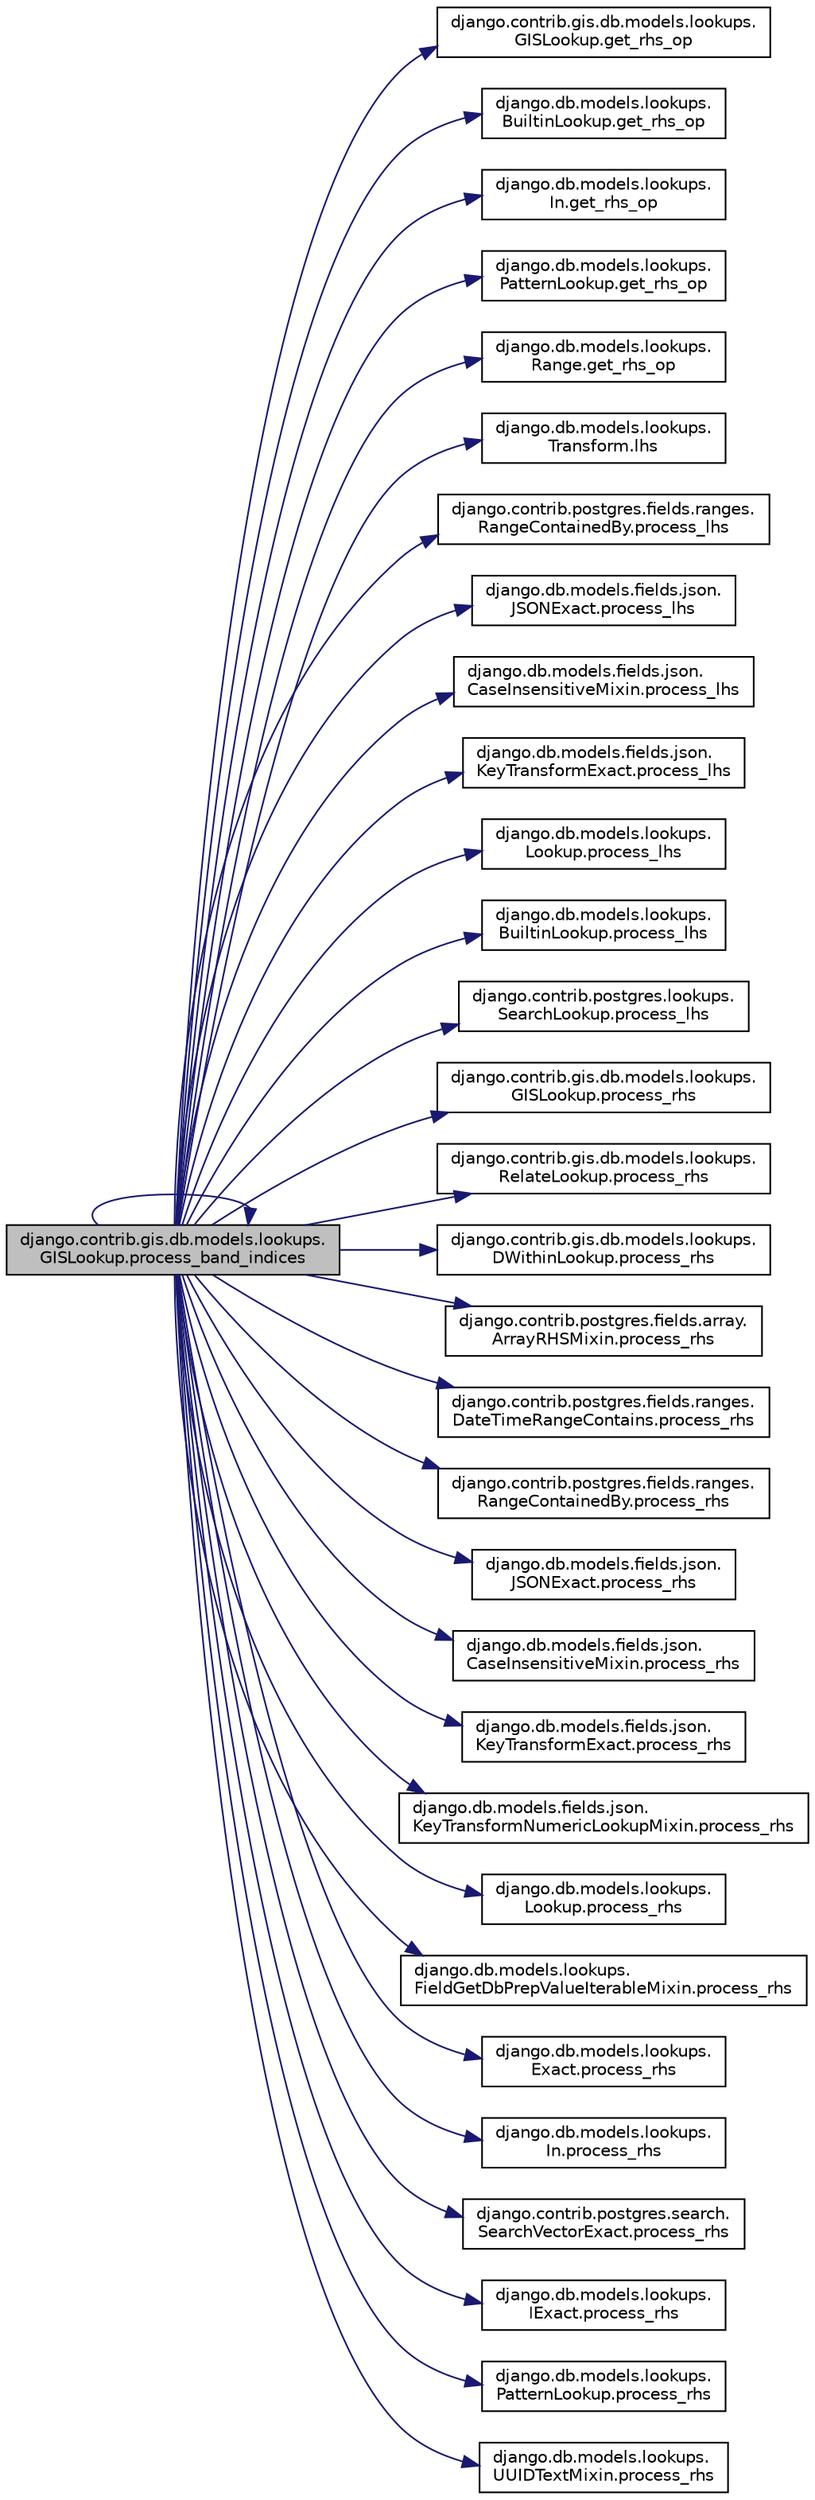 digraph "django.contrib.gis.db.models.lookups.GISLookup.process_band_indices"
{
 // LATEX_PDF_SIZE
  edge [fontname="Helvetica",fontsize="10",labelfontname="Helvetica",labelfontsize="10"];
  node [fontname="Helvetica",fontsize="10",shape=record];
  rankdir="LR";
  Node1 [label="django.contrib.gis.db.models.lookups.\lGISLookup.process_band_indices",height=0.2,width=0.4,color="black", fillcolor="grey75", style="filled", fontcolor="black",tooltip=" "];
  Node1 -> Node2 [color="midnightblue",fontsize="10",style="solid",fontname="Helvetica"];
  Node2 [label="django.contrib.gis.db.models.lookups.\lGISLookup.get_rhs_op",height=0.2,width=0.4,color="black", fillcolor="white", style="filled",URL="$dd/ddb/classdjango_1_1contrib_1_1gis_1_1db_1_1models_1_1lookups_1_1_g_i_s_lookup.html#a505e94e9784b0b7fb9333da06a76c08b",tooltip=" "];
  Node1 -> Node3 [color="midnightblue",fontsize="10",style="solid",fontname="Helvetica"];
  Node3 [label="django.db.models.lookups.\lBuiltinLookup.get_rhs_op",height=0.2,width=0.4,color="black", fillcolor="white", style="filled",URL="$dd/daa/classdjango_1_1db_1_1models_1_1lookups_1_1_builtin_lookup.html#a02c430bb1c1dd12ed358b34549b2a5d8",tooltip=" "];
  Node1 -> Node4 [color="midnightblue",fontsize="10",style="solid",fontname="Helvetica"];
  Node4 [label="django.db.models.lookups.\lIn.get_rhs_op",height=0.2,width=0.4,color="black", fillcolor="white", style="filled",URL="$da/dc2/classdjango_1_1db_1_1models_1_1lookups_1_1_in.html#a27aecc136e27e86d9ed85a2b0d5f0be8",tooltip=" "];
  Node1 -> Node5 [color="midnightblue",fontsize="10",style="solid",fontname="Helvetica"];
  Node5 [label="django.db.models.lookups.\lPatternLookup.get_rhs_op",height=0.2,width=0.4,color="black", fillcolor="white", style="filled",URL="$d6/d34/classdjango_1_1db_1_1models_1_1lookups_1_1_pattern_lookup.html#a39181f41d0ae4c8e8df394072fa9ab80",tooltip=" "];
  Node1 -> Node6 [color="midnightblue",fontsize="10",style="solid",fontname="Helvetica"];
  Node6 [label="django.db.models.lookups.\lRange.get_rhs_op",height=0.2,width=0.4,color="black", fillcolor="white", style="filled",URL="$da/da2/classdjango_1_1db_1_1models_1_1lookups_1_1_range.html#a416170d18ac64bf1d0abffc52f824d13",tooltip=" "];
  Node1 -> Node7 [color="midnightblue",fontsize="10",style="solid",fontname="Helvetica"];
  Node7 [label="django.db.models.lookups.\lTransform.lhs",height=0.2,width=0.4,color="black", fillcolor="white", style="filled",URL="$df/dd9/classdjango_1_1db_1_1models_1_1lookups_1_1_transform.html#abfb557c0b09448b1119ac1723099b43e",tooltip=" "];
  Node1 -> Node1 [color="midnightblue",fontsize="10",style="solid",fontname="Helvetica"];
  Node1 -> Node8 [color="midnightblue",fontsize="10",style="solid",fontname="Helvetica"];
  Node8 [label="django.contrib.postgres.fields.ranges.\lRangeContainedBy.process_lhs",height=0.2,width=0.4,color="black", fillcolor="white", style="filled",URL="$da/d11/classdjango_1_1contrib_1_1postgres_1_1fields_1_1ranges_1_1_range_contained_by.html#ac54491e29a785ee60a9f22241ac5194f",tooltip=" "];
  Node1 -> Node9 [color="midnightblue",fontsize="10",style="solid",fontname="Helvetica"];
  Node9 [label="django.db.models.fields.json.\lJSONExact.process_lhs",height=0.2,width=0.4,color="black", fillcolor="white", style="filled",URL="$de/d13/classdjango_1_1db_1_1models_1_1fields_1_1json_1_1_j_s_o_n_exact.html#abc178602cade973dd807a3413c6da5de",tooltip=" "];
  Node1 -> Node10 [color="midnightblue",fontsize="10",style="solid",fontname="Helvetica"];
  Node10 [label="django.db.models.fields.json.\lCaseInsensitiveMixin.process_lhs",height=0.2,width=0.4,color="black", fillcolor="white", style="filled",URL="$d1/d30/classdjango_1_1db_1_1models_1_1fields_1_1json_1_1_case_insensitive_mixin.html#acccd16b28a4f3accb10f71482c658b66",tooltip=" "];
  Node1 -> Node11 [color="midnightblue",fontsize="10",style="solid",fontname="Helvetica"];
  Node11 [label="django.db.models.fields.json.\lKeyTransformExact.process_lhs",height=0.2,width=0.4,color="black", fillcolor="white", style="filled",URL="$da/d10/classdjango_1_1db_1_1models_1_1fields_1_1json_1_1_key_transform_exact.html#a9167609ca72733552abd317f5967a4a0",tooltip=" "];
  Node1 -> Node12 [color="midnightblue",fontsize="10",style="solid",fontname="Helvetica"];
  Node12 [label="django.db.models.lookups.\lLookup.process_lhs",height=0.2,width=0.4,color="black", fillcolor="white", style="filled",URL="$dd/de0/classdjango_1_1db_1_1models_1_1lookups_1_1_lookup.html#a475a3d32291831c9dfa418ab8f8c7c0e",tooltip=" "];
  Node1 -> Node13 [color="midnightblue",fontsize="10",style="solid",fontname="Helvetica"];
  Node13 [label="django.db.models.lookups.\lBuiltinLookup.process_lhs",height=0.2,width=0.4,color="black", fillcolor="white", style="filled",URL="$dd/daa/classdjango_1_1db_1_1models_1_1lookups_1_1_builtin_lookup.html#aacb0be834c5dcc3420ba717c6ec43e80",tooltip=" "];
  Node1 -> Node14 [color="midnightblue",fontsize="10",style="solid",fontname="Helvetica"];
  Node14 [label="django.contrib.postgres.lookups.\lSearchLookup.process_lhs",height=0.2,width=0.4,color="black", fillcolor="white", style="filled",URL="$d2/d51/classdjango_1_1contrib_1_1postgres_1_1lookups_1_1_search_lookup.html#a47131f0abbe8d9471f79df8c7ce13359",tooltip=" "];
  Node1 -> Node15 [color="midnightblue",fontsize="10",style="solid",fontname="Helvetica"];
  Node15 [label="django.contrib.gis.db.models.lookups.\lGISLookup.process_rhs",height=0.2,width=0.4,color="black", fillcolor="white", style="filled",URL="$dd/ddb/classdjango_1_1contrib_1_1gis_1_1db_1_1models_1_1lookups_1_1_g_i_s_lookup.html#aadb7460b763aae40c46425fe1202b6e1",tooltip=" "];
  Node1 -> Node16 [color="midnightblue",fontsize="10",style="solid",fontname="Helvetica"];
  Node16 [label="django.contrib.gis.db.models.lookups.\lRelateLookup.process_rhs",height=0.2,width=0.4,color="black", fillcolor="white", style="filled",URL="$da/df7/classdjango_1_1contrib_1_1gis_1_1db_1_1models_1_1lookups_1_1_relate_lookup.html#a9c67da764c1663738634159f22ccef46",tooltip=" "];
  Node1 -> Node17 [color="midnightblue",fontsize="10",style="solid",fontname="Helvetica"];
  Node17 [label="django.contrib.gis.db.models.lookups.\lDWithinLookup.process_rhs",height=0.2,width=0.4,color="black", fillcolor="white", style="filled",URL="$dc/d45/classdjango_1_1contrib_1_1gis_1_1db_1_1models_1_1lookups_1_1_d_within_lookup.html#a23ca31ccd9e2be68dc8a702fdc59e38f",tooltip=" "];
  Node1 -> Node18 [color="midnightblue",fontsize="10",style="solid",fontname="Helvetica"];
  Node18 [label="django.contrib.postgres.fields.array.\lArrayRHSMixin.process_rhs",height=0.2,width=0.4,color="black", fillcolor="white", style="filled",URL="$db/d6d/classdjango_1_1contrib_1_1postgres_1_1fields_1_1array_1_1_array_r_h_s_mixin.html#ac6868d59f9c355680a705f24011c2cc1",tooltip=" "];
  Node1 -> Node19 [color="midnightblue",fontsize="10",style="solid",fontname="Helvetica"];
  Node19 [label="django.contrib.postgres.fields.ranges.\lDateTimeRangeContains.process_rhs",height=0.2,width=0.4,color="black", fillcolor="white", style="filled",URL="$d2/de6/classdjango_1_1contrib_1_1postgres_1_1fields_1_1ranges_1_1_date_time_range_contains.html#ae0bf6054706e9366a996ad0a52161024",tooltip=" "];
  Node1 -> Node20 [color="midnightblue",fontsize="10",style="solid",fontname="Helvetica"];
  Node20 [label="django.contrib.postgres.fields.ranges.\lRangeContainedBy.process_rhs",height=0.2,width=0.4,color="black", fillcolor="white", style="filled",URL="$da/d11/classdjango_1_1contrib_1_1postgres_1_1fields_1_1ranges_1_1_range_contained_by.html#a21e7a4fcf28b97cd3c1bad82032292c9",tooltip=" "];
  Node1 -> Node21 [color="midnightblue",fontsize="10",style="solid",fontname="Helvetica"];
  Node21 [label="django.db.models.fields.json.\lJSONExact.process_rhs",height=0.2,width=0.4,color="black", fillcolor="white", style="filled",URL="$de/d13/classdjango_1_1db_1_1models_1_1fields_1_1json_1_1_j_s_o_n_exact.html#acc64c6fa3dafd7b3f3c6f6e832200265",tooltip=" "];
  Node1 -> Node22 [color="midnightblue",fontsize="10",style="solid",fontname="Helvetica"];
  Node22 [label="django.db.models.fields.json.\lCaseInsensitiveMixin.process_rhs",height=0.2,width=0.4,color="black", fillcolor="white", style="filled",URL="$d1/d30/classdjango_1_1db_1_1models_1_1fields_1_1json_1_1_case_insensitive_mixin.html#ae7d0747d265d133fb83f17e1957360af",tooltip=" "];
  Node1 -> Node23 [color="midnightblue",fontsize="10",style="solid",fontname="Helvetica"];
  Node23 [label="django.db.models.fields.json.\lKeyTransformExact.process_rhs",height=0.2,width=0.4,color="black", fillcolor="white", style="filled",URL="$da/d10/classdjango_1_1db_1_1models_1_1fields_1_1json_1_1_key_transform_exact.html#ac53a7a8d409c7333dc98722169871c9a",tooltip=" "];
  Node1 -> Node24 [color="midnightblue",fontsize="10",style="solid",fontname="Helvetica"];
  Node24 [label="django.db.models.fields.json.\lKeyTransformNumericLookupMixin.process_rhs",height=0.2,width=0.4,color="black", fillcolor="white", style="filled",URL="$d2/d31/classdjango_1_1db_1_1models_1_1fields_1_1json_1_1_key_transform_numeric_lookup_mixin.html#ab6a189299818ff4858883400b2c00b81",tooltip=" "];
  Node1 -> Node25 [color="midnightblue",fontsize="10",style="solid",fontname="Helvetica"];
  Node25 [label="django.db.models.lookups.\lLookup.process_rhs",height=0.2,width=0.4,color="black", fillcolor="white", style="filled",URL="$dd/de0/classdjango_1_1db_1_1models_1_1lookups_1_1_lookup.html#ad0ea3e186bc6f41f266c8c96daa1b01e",tooltip=" "];
  Node1 -> Node26 [color="midnightblue",fontsize="10",style="solid",fontname="Helvetica"];
  Node26 [label="django.db.models.lookups.\lFieldGetDbPrepValueIterableMixin.process_rhs",height=0.2,width=0.4,color="black", fillcolor="white", style="filled",URL="$de/d3e/classdjango_1_1db_1_1models_1_1lookups_1_1_field_get_db_prep_value_iterable_mixin.html#af3c1afbb9c36890293c6c250c769d3e7",tooltip=" "];
  Node1 -> Node27 [color="midnightblue",fontsize="10",style="solid",fontname="Helvetica"];
  Node27 [label="django.db.models.lookups.\lExact.process_rhs",height=0.2,width=0.4,color="black", fillcolor="white", style="filled",URL="$d0/d7f/classdjango_1_1db_1_1models_1_1lookups_1_1_exact.html#aa31a68220b19fe9f537f4b6dade73e5e",tooltip=" "];
  Node1 -> Node28 [color="midnightblue",fontsize="10",style="solid",fontname="Helvetica"];
  Node28 [label="django.db.models.lookups.\lIn.process_rhs",height=0.2,width=0.4,color="black", fillcolor="white", style="filled",URL="$da/dc2/classdjango_1_1db_1_1models_1_1lookups_1_1_in.html#aa9d05b6d48468f15ac517ebf917c24df",tooltip=" "];
  Node1 -> Node29 [color="midnightblue",fontsize="10",style="solid",fontname="Helvetica"];
  Node29 [label="django.contrib.postgres.search.\lSearchVectorExact.process_rhs",height=0.2,width=0.4,color="black", fillcolor="white", style="filled",URL="$d0/d08/classdjango_1_1contrib_1_1postgres_1_1search_1_1_search_vector_exact.html#ac4cd04ca533540f72598a9e31efe3e24",tooltip=" "];
  Node1 -> Node30 [color="midnightblue",fontsize="10",style="solid",fontname="Helvetica"];
  Node30 [label="django.db.models.lookups.\lIExact.process_rhs",height=0.2,width=0.4,color="black", fillcolor="white", style="filled",URL="$df/d29/classdjango_1_1db_1_1models_1_1lookups_1_1_i_exact.html#afe70d3f8b774ac8ebf159a9206649365",tooltip=" "];
  Node1 -> Node31 [color="midnightblue",fontsize="10",style="solid",fontname="Helvetica"];
  Node31 [label="django.db.models.lookups.\lPatternLookup.process_rhs",height=0.2,width=0.4,color="black", fillcolor="white", style="filled",URL="$d6/d34/classdjango_1_1db_1_1models_1_1lookups_1_1_pattern_lookup.html#a1908b6a71c9a3721cd82efca18d7ff8a",tooltip=" "];
  Node1 -> Node32 [color="midnightblue",fontsize="10",style="solid",fontname="Helvetica"];
  Node32 [label="django.db.models.lookups.\lUUIDTextMixin.process_rhs",height=0.2,width=0.4,color="black", fillcolor="white", style="filled",URL="$d1/d34/classdjango_1_1db_1_1models_1_1lookups_1_1_u_u_i_d_text_mixin.html#a7fd8ef1fca45609b9d293917ed32f498",tooltip=" "];
}
